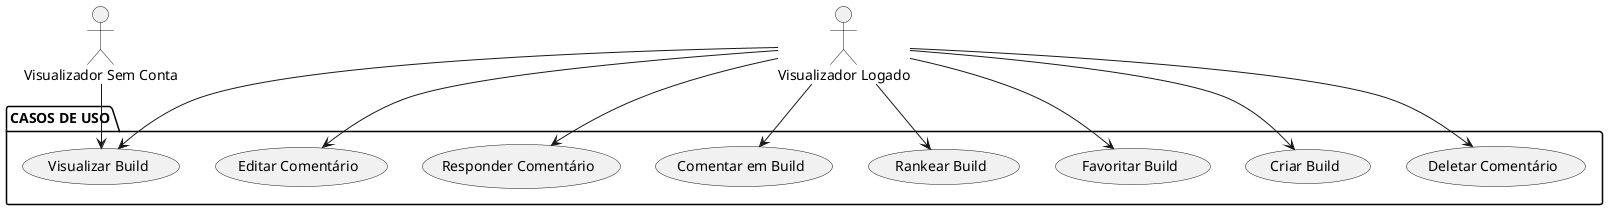 @startuml

actor "Visualizador Sem Conta" as ViewerWithoutAccount
actor "Visualizador Logado" as Viewer



package "CASOS DE USO"{
    usecase UC1 as "Visualizar Build"
    usecase UC2 as "Criar Build"
    usecase UC3 as "Favoritar Build"
    usecase UC4 as "Rankear Build"
    usecase UC5 as "Comentar em Build"
    usecase UC6 as "Responder Comentário"
    usecase UC7 as "Editar Comentário"
    usecase UC8 as "Deletar Comentário"
}


ViewerWithoutAccount --> UC1
Viewer --> UC1
Viewer --> UC2
Viewer --> UC3
Viewer --> UC4
Viewer --> UC5
Viewer --> UC6
Viewer --> UC7
Viewer --> UC8

@enduml
